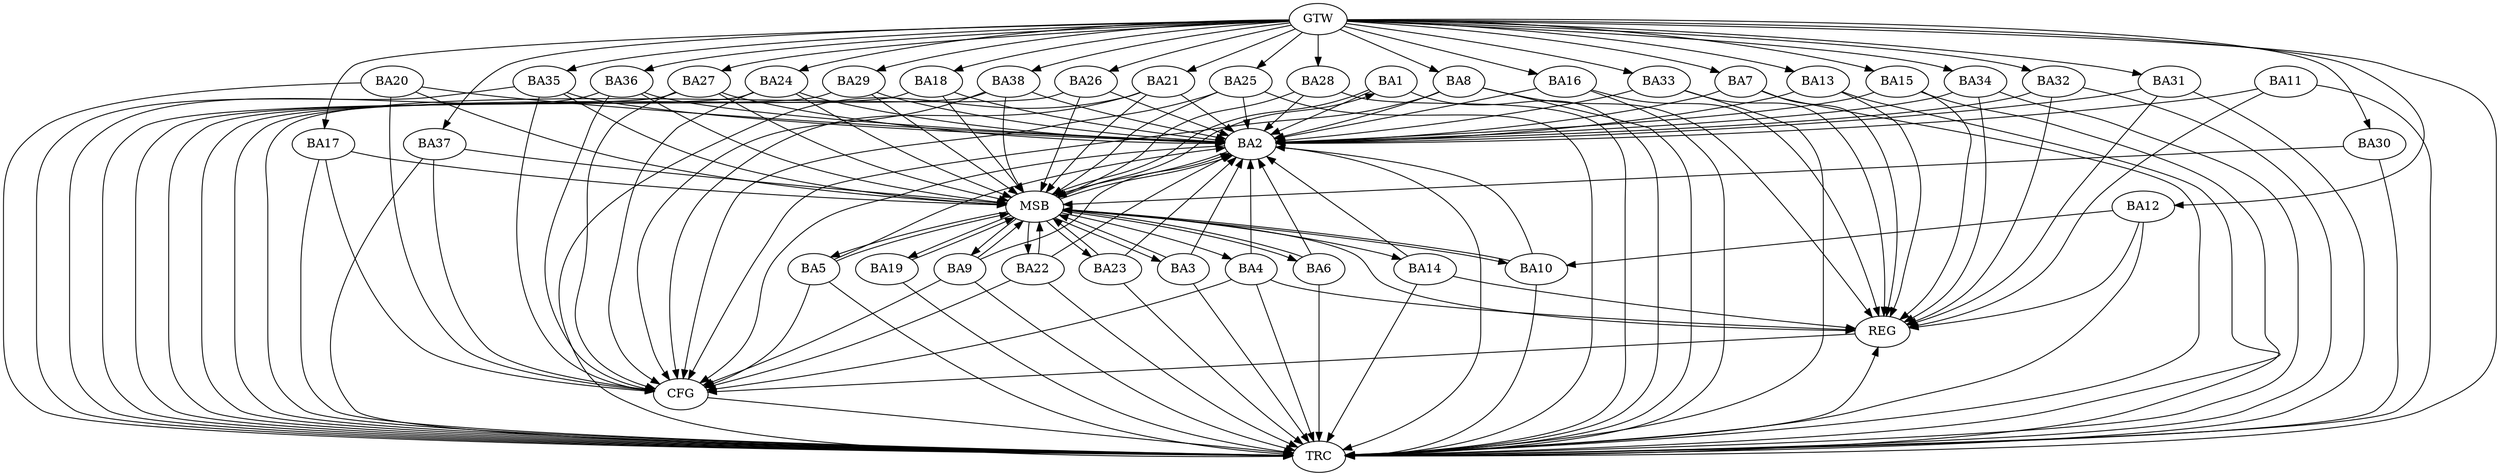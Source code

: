 strict digraph G {
  BA1 [ label="BA1" ];
  BA2 [ label="BA2" ];
  BA3 [ label="BA3" ];
  BA4 [ label="BA4" ];
  BA5 [ label="BA5" ];
  BA6 [ label="BA6" ];
  BA7 [ label="BA7" ];
  BA8 [ label="BA8" ];
  BA9 [ label="BA9" ];
  BA10 [ label="BA10" ];
  BA11 [ label="BA11" ];
  BA12 [ label="BA12" ];
  BA13 [ label="BA13" ];
  BA14 [ label="BA14" ];
  BA15 [ label="BA15" ];
  BA16 [ label="BA16" ];
  BA17 [ label="BA17" ];
  BA18 [ label="BA18" ];
  BA19 [ label="BA19" ];
  BA20 [ label="BA20" ];
  BA21 [ label="BA21" ];
  BA22 [ label="BA22" ];
  BA23 [ label="BA23" ];
  BA24 [ label="BA24" ];
  BA25 [ label="BA25" ];
  BA26 [ label="BA26" ];
  BA27 [ label="BA27" ];
  BA28 [ label="BA28" ];
  BA29 [ label="BA29" ];
  BA30 [ label="BA30" ];
  BA31 [ label="BA31" ];
  BA32 [ label="BA32" ];
  BA33 [ label="BA33" ];
  BA34 [ label="BA34" ];
  BA35 [ label="BA35" ];
  BA36 [ label="BA36" ];
  BA37 [ label="BA37" ];
  BA38 [ label="BA38" ];
  GTW [ label="GTW" ];
  REG [ label="REG" ];
  MSB [ label="MSB" ];
  CFG [ label="CFG" ];
  TRC [ label="TRC" ];
  BA4 -> BA2;
  BA11 -> BA2;
  BA12 -> BA10;
  BA13 -> BA2;
  BA16 -> BA2;
  BA34 -> BA2;
  GTW -> BA7;
  GTW -> BA8;
  GTW -> BA12;
  GTW -> BA13;
  GTW -> BA15;
  GTW -> BA16;
  GTW -> BA17;
  GTW -> BA18;
  GTW -> BA21;
  GTW -> BA24;
  GTW -> BA25;
  GTW -> BA26;
  GTW -> BA27;
  GTW -> BA28;
  GTW -> BA29;
  GTW -> BA30;
  GTW -> BA31;
  GTW -> BA32;
  GTW -> BA33;
  GTW -> BA34;
  GTW -> BA35;
  GTW -> BA36;
  GTW -> BA37;
  GTW -> BA38;
  BA4 -> REG;
  BA7 -> REG;
  BA8 -> REG;
  BA11 -> REG;
  BA12 -> REG;
  BA13 -> REG;
  BA14 -> REG;
  BA15 -> REG;
  BA16 -> REG;
  BA31 -> REG;
  BA32 -> REG;
  BA33 -> REG;
  BA34 -> REG;
  BA1 -> MSB;
  MSB -> BA2;
  MSB -> REG;
  BA2 -> MSB;
  MSB -> BA1;
  BA3 -> MSB;
  BA5 -> MSB;
  BA6 -> MSB;
  MSB -> BA4;
  BA9 -> MSB;
  BA10 -> MSB;
  BA17 -> MSB;
  MSB -> BA10;
  BA18 -> MSB;
  BA19 -> MSB;
  BA20 -> MSB;
  MSB -> BA6;
  BA21 -> MSB;
  BA22 -> MSB;
  BA23 -> MSB;
  BA24 -> MSB;
  BA25 -> MSB;
  BA26 -> MSB;
  MSB -> BA19;
  BA27 -> MSB;
  MSB -> BA14;
  BA28 -> MSB;
  MSB -> BA9;
  BA29 -> MSB;
  MSB -> BA3;
  BA30 -> MSB;
  BA35 -> MSB;
  MSB -> BA5;
  BA36 -> MSB;
  MSB -> BA22;
  BA37 -> MSB;
  MSB -> BA23;
  BA38 -> MSB;
  BA35 -> CFG;
  BA27 -> CFG;
  BA8 -> CFG;
  BA20 -> CFG;
  BA24 -> CFG;
  BA5 -> CFG;
  BA22 -> CFG;
  BA9 -> CFG;
  BA2 -> CFG;
  BA17 -> CFG;
  BA4 -> CFG;
  BA25 -> CFG;
  BA38 -> CFG;
  BA37 -> CFG;
  BA21 -> CFG;
  BA36 -> CFG;
  REG -> CFG;
  BA1 -> TRC;
  BA2 -> TRC;
  BA3 -> TRC;
  BA4 -> TRC;
  BA5 -> TRC;
  BA6 -> TRC;
  BA7 -> TRC;
  BA8 -> TRC;
  BA9 -> TRC;
  BA10 -> TRC;
  BA11 -> TRC;
  BA12 -> TRC;
  BA13 -> TRC;
  BA14 -> TRC;
  BA15 -> TRC;
  BA16 -> TRC;
  BA17 -> TRC;
  BA18 -> TRC;
  BA19 -> TRC;
  BA20 -> TRC;
  BA21 -> TRC;
  BA22 -> TRC;
  BA23 -> TRC;
  BA24 -> TRC;
  BA25 -> TRC;
  BA26 -> TRC;
  BA27 -> TRC;
  BA28 -> TRC;
  BA29 -> TRC;
  BA30 -> TRC;
  BA31 -> TRC;
  BA32 -> TRC;
  BA33 -> TRC;
  BA34 -> TRC;
  BA35 -> TRC;
  BA36 -> TRC;
  BA37 -> TRC;
  BA38 -> TRC;
  GTW -> TRC;
  CFG -> TRC;
  TRC -> REG;
  BA21 -> BA2;
  BA5 -> BA2;
  BA10 -> BA2;
  BA36 -> BA2;
  BA25 -> BA2;
  BA15 -> BA2;
  BA26 -> BA2;
  BA24 -> BA2;
  BA33 -> BA2;
  BA9 -> BA2;
  BA7 -> BA2;
  BA1 -> BA2;
  BA20 -> BA2;
  BA35 -> BA2;
  BA3 -> BA2;
  BA18 -> BA2;
  BA14 -> BA2;
  BA8 -> BA2;
  BA6 -> BA2;
  BA29 -> BA2;
  BA31 -> BA2;
  BA23 -> BA2;
  BA28 -> BA2;
  BA22 -> BA2;
  BA38 -> BA2;
  BA27 -> BA2;
  BA32 -> BA2;
}

